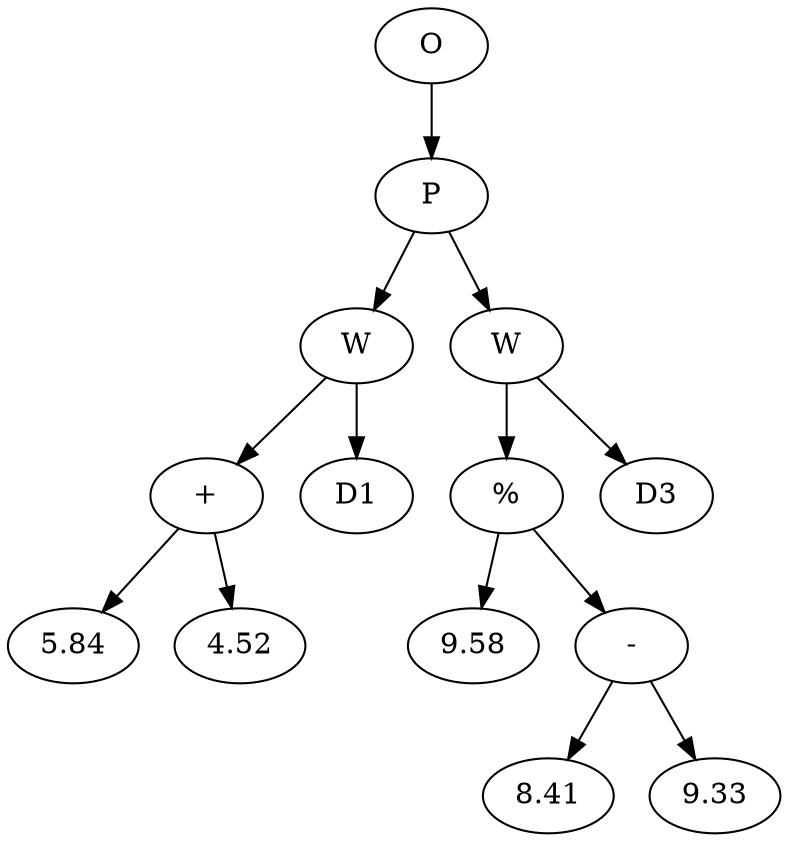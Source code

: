 // Tree
digraph {
	402720 [label=O]
	402721 [label=P]
	402720 -> 402721
	402722 [label=W]
	402721 -> 402722
	402723 [label="+"]
	402722 -> 402723
	402724 [label=5.84]
	402723 -> 402724
	402725 [label=4.52]
	402723 -> 402725
	402726 [label=D1]
	402722 -> 402726
	402727 [label=W]
	402721 -> 402727
	402728 [label="%"]
	402727 -> 402728
	402729 [label=9.58]
	402728 -> 402729
	402730 [label="-"]
	402728 -> 402730
	402731 [label=8.41]
	402730 -> 402731
	402732 [label=9.33]
	402730 -> 402732
	402733 [label=D3]
	402727 -> 402733
}
